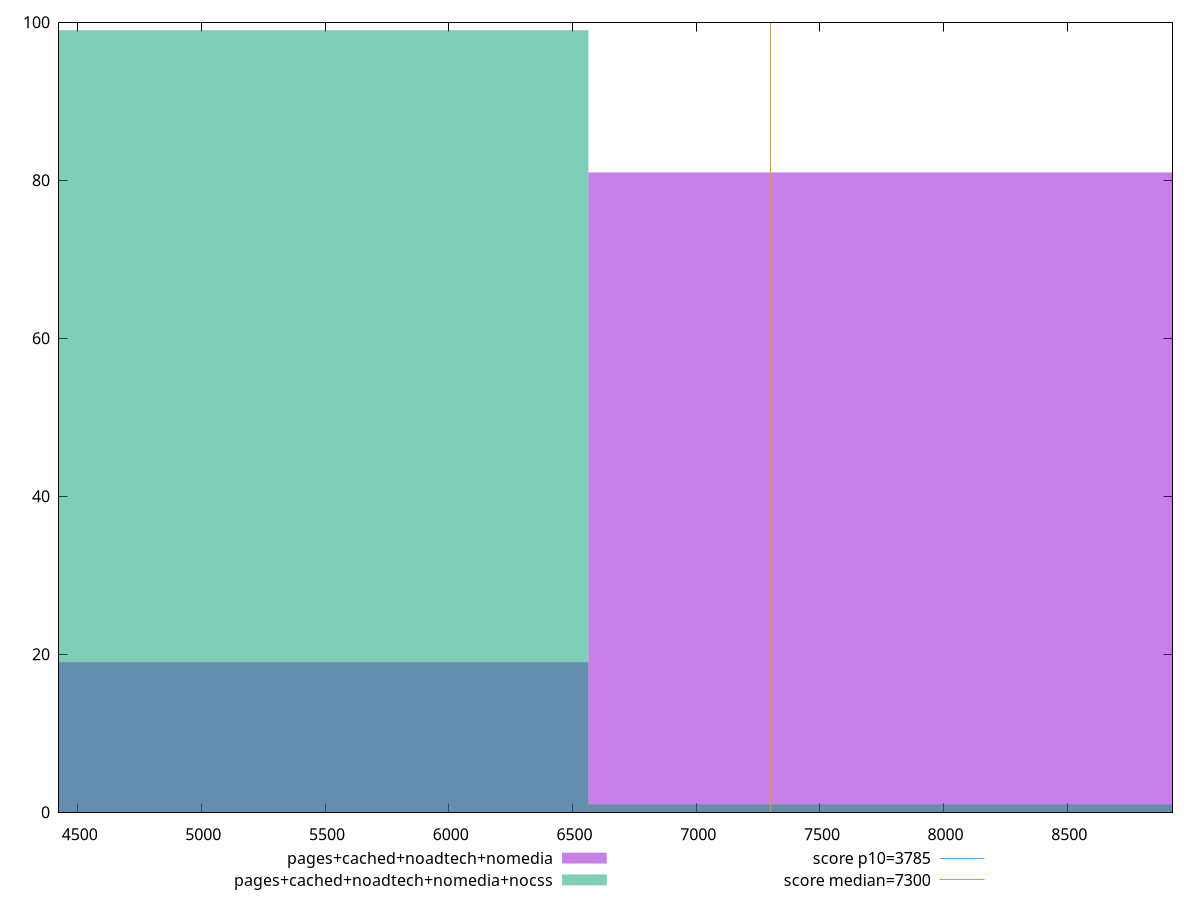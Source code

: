 reset

$pagesCachedNoadtechNomedia <<EOF
7877.181657065148 81
5251.454438043432 19
EOF

$pagesCachedNoadtechNomediaNocss <<EOF
5251.454438043432 99
7877.181657065148 1
EOF

set key outside below
set boxwidth 2625.727219021716
set xrange [4424.557999999999:8925.287]
set yrange [0:100]
set trange [0:100]
set style fill transparent solid 0.5 noborder

set parametric
set terminal svg size 640, 500 enhanced background rgb 'white'
set output "report_00015_2021-02-09T16-11-33.973Z/interactive/comparison/histogram/3_vs_4.svg"

plot $pagesCachedNoadtechNomedia title "pages+cached+noadtech+nomedia" with boxes, \
     $pagesCachedNoadtechNomediaNocss title "pages+cached+noadtech+nomedia+nocss" with boxes, \
     3785,t title "score p10=3785", \
     7300,t title "score median=7300"

reset
